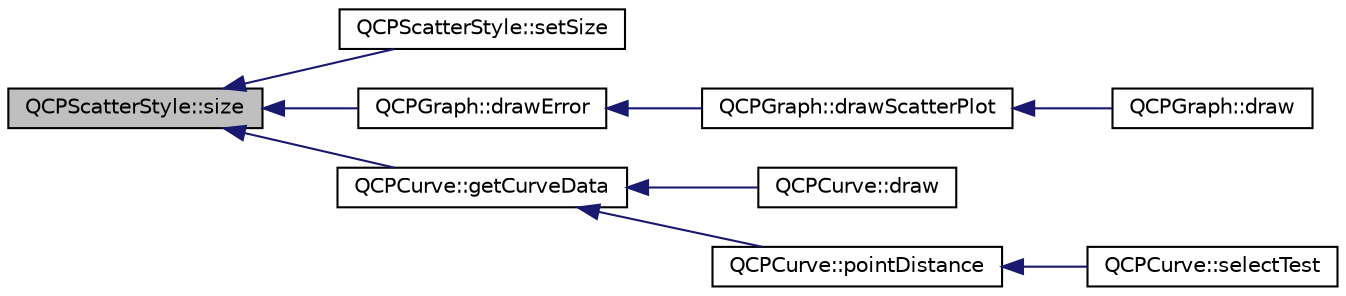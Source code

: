 digraph "QCPScatterStyle::size"
{
  edge [fontname="Helvetica",fontsize="10",labelfontname="Helvetica",labelfontsize="10"];
  node [fontname="Helvetica",fontsize="10",shape=record];
  rankdir="LR";
  Node102 [label="QCPScatterStyle::size",height=0.2,width=0.4,color="black", fillcolor="grey75", style="filled", fontcolor="black"];
  Node102 -> Node103 [dir="back",color="midnightblue",fontsize="10",style="solid",fontname="Helvetica"];
  Node103 [label="QCPScatterStyle::setSize",height=0.2,width=0.4,color="black", fillcolor="white", style="filled",URL="$d4/d51/class_q_c_p_scatter_style.html#aaefdd031052892c4136129db68596e0f"];
  Node102 -> Node104 [dir="back",color="midnightblue",fontsize="10",style="solid",fontname="Helvetica"];
  Node104 [label="QCPGraph::drawError",height=0.2,width=0.4,color="black", fillcolor="white", style="filled",URL="$d2/d4c/class_q_c_p_graph.html#ab51aeba7e9d29754e58852cfad3436cc"];
  Node104 -> Node105 [dir="back",color="midnightblue",fontsize="10",style="solid",fontname="Helvetica"];
  Node105 [label="QCPGraph::drawScatterPlot",height=0.2,width=0.4,color="black", fillcolor="white", style="filled",URL="$d2/d4c/class_q_c_p_graph.html#ae1f3edd5eb41aa5782e61673488fd3e0"];
  Node105 -> Node106 [dir="back",color="midnightblue",fontsize="10",style="solid",fontname="Helvetica"];
  Node106 [label="QCPGraph::draw",height=0.2,width=0.4,color="black", fillcolor="white", style="filled",URL="$d2/d4c/class_q_c_p_graph.html#a659218cc62c2a7786213d9dd429c1c8d"];
  Node102 -> Node107 [dir="back",color="midnightblue",fontsize="10",style="solid",fontname="Helvetica"];
  Node107 [label="QCPCurve::getCurveData",height=0.2,width=0.4,color="black", fillcolor="white", style="filled",URL="$d6/d30/class_q_c_p_curve.html#a3ca9d2c315c643f732cc85e20d18b551"];
  Node107 -> Node108 [dir="back",color="midnightblue",fontsize="10",style="solid",fontname="Helvetica"];
  Node108 [label="QCPCurve::draw",height=0.2,width=0.4,color="black", fillcolor="white", style="filled",URL="$d6/d30/class_q_c_p_curve.html#a2361302d2fc6ec669849bd3bca00c4b2"];
  Node107 -> Node109 [dir="back",color="midnightblue",fontsize="10",style="solid",fontname="Helvetica"];
  Node109 [label="QCPCurve::pointDistance",height=0.2,width=0.4,color="black", fillcolor="white", style="filled",URL="$d6/d30/class_q_c_p_curve.html#adc3ab8051946f9097cdf7c0707ef1a25"];
  Node109 -> Node110 [dir="back",color="midnightblue",fontsize="10",style="solid",fontname="Helvetica"];
  Node110 [label="QCPCurve::selectTest",height=0.2,width=0.4,color="black", fillcolor="white", style="filled",URL="$d6/d30/class_q_c_p_curve.html#a87a9fb34a2a48dcae4c1245ada235e7d"];
}
